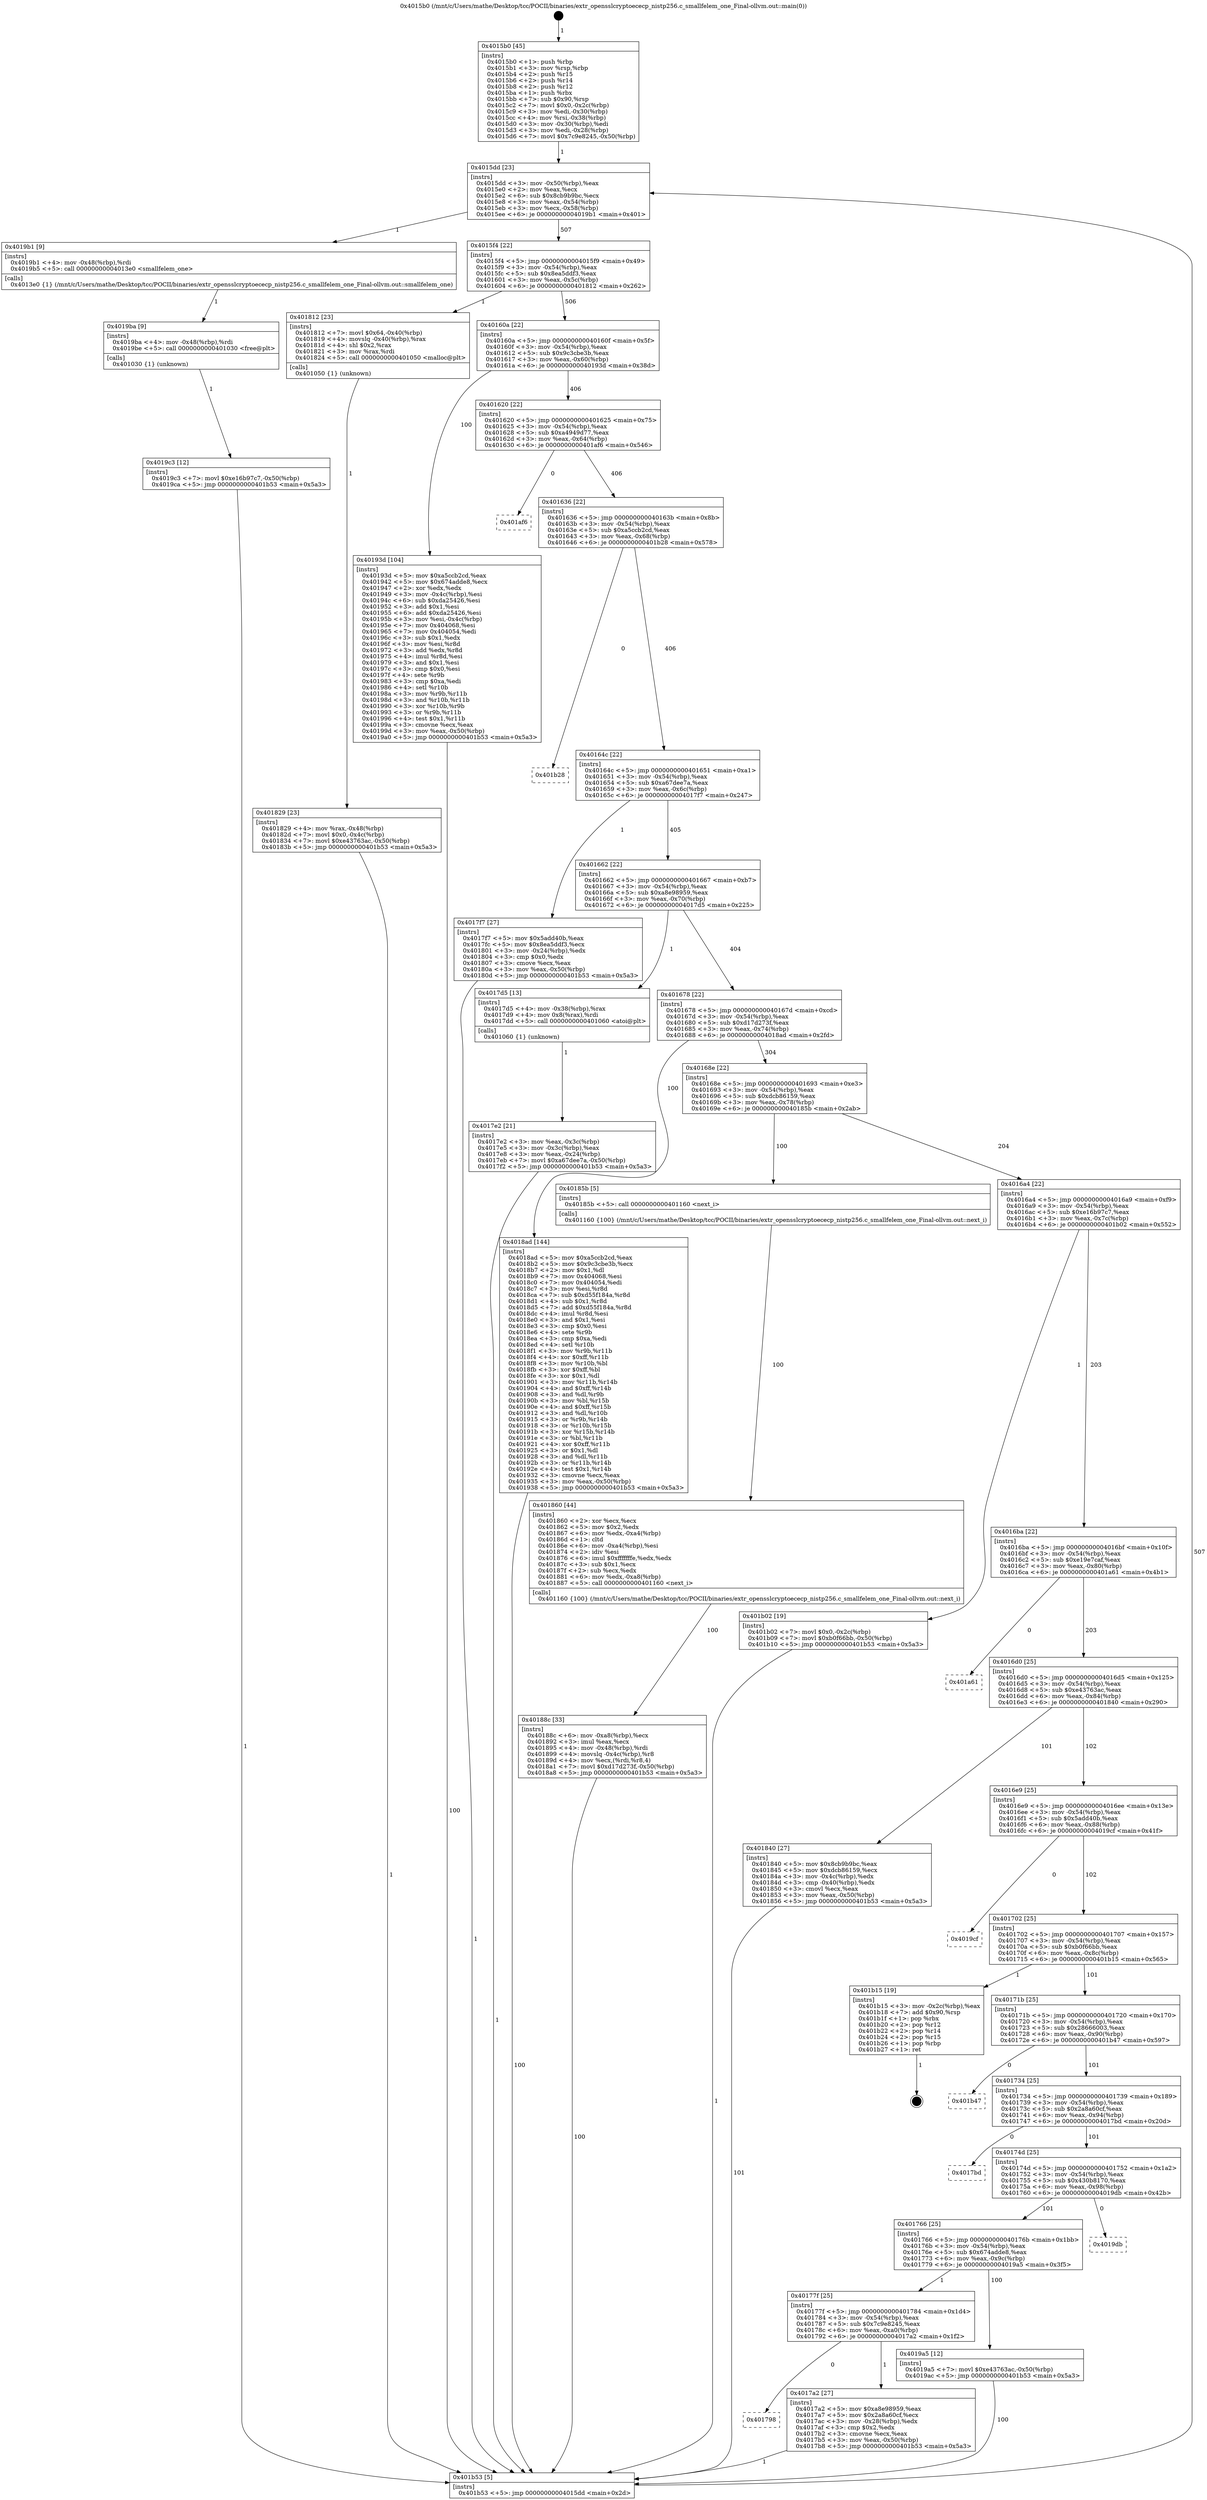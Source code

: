 digraph "0x4015b0" {
  label = "0x4015b0 (/mnt/c/Users/mathe/Desktop/tcc/POCII/binaries/extr_opensslcryptoececp_nistp256.c_smallfelem_one_Final-ollvm.out::main(0))"
  labelloc = "t"
  node[shape=record]

  Entry [label="",width=0.3,height=0.3,shape=circle,fillcolor=black,style=filled]
  "0x4015dd" [label="{
     0x4015dd [23]\l
     | [instrs]\l
     &nbsp;&nbsp;0x4015dd \<+3\>: mov -0x50(%rbp),%eax\l
     &nbsp;&nbsp;0x4015e0 \<+2\>: mov %eax,%ecx\l
     &nbsp;&nbsp;0x4015e2 \<+6\>: sub $0x8cb9b9bc,%ecx\l
     &nbsp;&nbsp;0x4015e8 \<+3\>: mov %eax,-0x54(%rbp)\l
     &nbsp;&nbsp;0x4015eb \<+3\>: mov %ecx,-0x58(%rbp)\l
     &nbsp;&nbsp;0x4015ee \<+6\>: je 00000000004019b1 \<main+0x401\>\l
  }"]
  "0x4019b1" [label="{
     0x4019b1 [9]\l
     | [instrs]\l
     &nbsp;&nbsp;0x4019b1 \<+4\>: mov -0x48(%rbp),%rdi\l
     &nbsp;&nbsp;0x4019b5 \<+5\>: call 00000000004013e0 \<smallfelem_one\>\l
     | [calls]\l
     &nbsp;&nbsp;0x4013e0 \{1\} (/mnt/c/Users/mathe/Desktop/tcc/POCII/binaries/extr_opensslcryptoececp_nistp256.c_smallfelem_one_Final-ollvm.out::smallfelem_one)\l
  }"]
  "0x4015f4" [label="{
     0x4015f4 [22]\l
     | [instrs]\l
     &nbsp;&nbsp;0x4015f4 \<+5\>: jmp 00000000004015f9 \<main+0x49\>\l
     &nbsp;&nbsp;0x4015f9 \<+3\>: mov -0x54(%rbp),%eax\l
     &nbsp;&nbsp;0x4015fc \<+5\>: sub $0x8ea5ddf3,%eax\l
     &nbsp;&nbsp;0x401601 \<+3\>: mov %eax,-0x5c(%rbp)\l
     &nbsp;&nbsp;0x401604 \<+6\>: je 0000000000401812 \<main+0x262\>\l
  }"]
  Exit [label="",width=0.3,height=0.3,shape=circle,fillcolor=black,style=filled,peripheries=2]
  "0x401812" [label="{
     0x401812 [23]\l
     | [instrs]\l
     &nbsp;&nbsp;0x401812 \<+7\>: movl $0x64,-0x40(%rbp)\l
     &nbsp;&nbsp;0x401819 \<+4\>: movslq -0x40(%rbp),%rax\l
     &nbsp;&nbsp;0x40181d \<+4\>: shl $0x2,%rax\l
     &nbsp;&nbsp;0x401821 \<+3\>: mov %rax,%rdi\l
     &nbsp;&nbsp;0x401824 \<+5\>: call 0000000000401050 \<malloc@plt\>\l
     | [calls]\l
     &nbsp;&nbsp;0x401050 \{1\} (unknown)\l
  }"]
  "0x40160a" [label="{
     0x40160a [22]\l
     | [instrs]\l
     &nbsp;&nbsp;0x40160a \<+5\>: jmp 000000000040160f \<main+0x5f\>\l
     &nbsp;&nbsp;0x40160f \<+3\>: mov -0x54(%rbp),%eax\l
     &nbsp;&nbsp;0x401612 \<+5\>: sub $0x9c3cbe3b,%eax\l
     &nbsp;&nbsp;0x401617 \<+3\>: mov %eax,-0x60(%rbp)\l
     &nbsp;&nbsp;0x40161a \<+6\>: je 000000000040193d \<main+0x38d\>\l
  }"]
  "0x4019c3" [label="{
     0x4019c3 [12]\l
     | [instrs]\l
     &nbsp;&nbsp;0x4019c3 \<+7\>: movl $0xe16b97c7,-0x50(%rbp)\l
     &nbsp;&nbsp;0x4019ca \<+5\>: jmp 0000000000401b53 \<main+0x5a3\>\l
  }"]
  "0x40193d" [label="{
     0x40193d [104]\l
     | [instrs]\l
     &nbsp;&nbsp;0x40193d \<+5\>: mov $0xa5ccb2cd,%eax\l
     &nbsp;&nbsp;0x401942 \<+5\>: mov $0x674adde8,%ecx\l
     &nbsp;&nbsp;0x401947 \<+2\>: xor %edx,%edx\l
     &nbsp;&nbsp;0x401949 \<+3\>: mov -0x4c(%rbp),%esi\l
     &nbsp;&nbsp;0x40194c \<+6\>: sub $0xda25426,%esi\l
     &nbsp;&nbsp;0x401952 \<+3\>: add $0x1,%esi\l
     &nbsp;&nbsp;0x401955 \<+6\>: add $0xda25426,%esi\l
     &nbsp;&nbsp;0x40195b \<+3\>: mov %esi,-0x4c(%rbp)\l
     &nbsp;&nbsp;0x40195e \<+7\>: mov 0x404068,%esi\l
     &nbsp;&nbsp;0x401965 \<+7\>: mov 0x404054,%edi\l
     &nbsp;&nbsp;0x40196c \<+3\>: sub $0x1,%edx\l
     &nbsp;&nbsp;0x40196f \<+3\>: mov %esi,%r8d\l
     &nbsp;&nbsp;0x401972 \<+3\>: add %edx,%r8d\l
     &nbsp;&nbsp;0x401975 \<+4\>: imul %r8d,%esi\l
     &nbsp;&nbsp;0x401979 \<+3\>: and $0x1,%esi\l
     &nbsp;&nbsp;0x40197c \<+3\>: cmp $0x0,%esi\l
     &nbsp;&nbsp;0x40197f \<+4\>: sete %r9b\l
     &nbsp;&nbsp;0x401983 \<+3\>: cmp $0xa,%edi\l
     &nbsp;&nbsp;0x401986 \<+4\>: setl %r10b\l
     &nbsp;&nbsp;0x40198a \<+3\>: mov %r9b,%r11b\l
     &nbsp;&nbsp;0x40198d \<+3\>: and %r10b,%r11b\l
     &nbsp;&nbsp;0x401990 \<+3\>: xor %r10b,%r9b\l
     &nbsp;&nbsp;0x401993 \<+3\>: or %r9b,%r11b\l
     &nbsp;&nbsp;0x401996 \<+4\>: test $0x1,%r11b\l
     &nbsp;&nbsp;0x40199a \<+3\>: cmovne %ecx,%eax\l
     &nbsp;&nbsp;0x40199d \<+3\>: mov %eax,-0x50(%rbp)\l
     &nbsp;&nbsp;0x4019a0 \<+5\>: jmp 0000000000401b53 \<main+0x5a3\>\l
  }"]
  "0x401620" [label="{
     0x401620 [22]\l
     | [instrs]\l
     &nbsp;&nbsp;0x401620 \<+5\>: jmp 0000000000401625 \<main+0x75\>\l
     &nbsp;&nbsp;0x401625 \<+3\>: mov -0x54(%rbp),%eax\l
     &nbsp;&nbsp;0x401628 \<+5\>: sub $0xa4949d77,%eax\l
     &nbsp;&nbsp;0x40162d \<+3\>: mov %eax,-0x64(%rbp)\l
     &nbsp;&nbsp;0x401630 \<+6\>: je 0000000000401af6 \<main+0x546\>\l
  }"]
  "0x4019ba" [label="{
     0x4019ba [9]\l
     | [instrs]\l
     &nbsp;&nbsp;0x4019ba \<+4\>: mov -0x48(%rbp),%rdi\l
     &nbsp;&nbsp;0x4019be \<+5\>: call 0000000000401030 \<free@plt\>\l
     | [calls]\l
     &nbsp;&nbsp;0x401030 \{1\} (unknown)\l
  }"]
  "0x401af6" [label="{
     0x401af6\l
  }", style=dashed]
  "0x401636" [label="{
     0x401636 [22]\l
     | [instrs]\l
     &nbsp;&nbsp;0x401636 \<+5\>: jmp 000000000040163b \<main+0x8b\>\l
     &nbsp;&nbsp;0x40163b \<+3\>: mov -0x54(%rbp),%eax\l
     &nbsp;&nbsp;0x40163e \<+5\>: sub $0xa5ccb2cd,%eax\l
     &nbsp;&nbsp;0x401643 \<+3\>: mov %eax,-0x68(%rbp)\l
     &nbsp;&nbsp;0x401646 \<+6\>: je 0000000000401b28 \<main+0x578\>\l
  }"]
  "0x40188c" [label="{
     0x40188c [33]\l
     | [instrs]\l
     &nbsp;&nbsp;0x40188c \<+6\>: mov -0xa8(%rbp),%ecx\l
     &nbsp;&nbsp;0x401892 \<+3\>: imul %eax,%ecx\l
     &nbsp;&nbsp;0x401895 \<+4\>: mov -0x48(%rbp),%rdi\l
     &nbsp;&nbsp;0x401899 \<+4\>: movslq -0x4c(%rbp),%r8\l
     &nbsp;&nbsp;0x40189d \<+4\>: mov %ecx,(%rdi,%r8,4)\l
     &nbsp;&nbsp;0x4018a1 \<+7\>: movl $0xd17d273f,-0x50(%rbp)\l
     &nbsp;&nbsp;0x4018a8 \<+5\>: jmp 0000000000401b53 \<main+0x5a3\>\l
  }"]
  "0x401b28" [label="{
     0x401b28\l
  }", style=dashed]
  "0x40164c" [label="{
     0x40164c [22]\l
     | [instrs]\l
     &nbsp;&nbsp;0x40164c \<+5\>: jmp 0000000000401651 \<main+0xa1\>\l
     &nbsp;&nbsp;0x401651 \<+3\>: mov -0x54(%rbp),%eax\l
     &nbsp;&nbsp;0x401654 \<+5\>: sub $0xa67dee7a,%eax\l
     &nbsp;&nbsp;0x401659 \<+3\>: mov %eax,-0x6c(%rbp)\l
     &nbsp;&nbsp;0x40165c \<+6\>: je 00000000004017f7 \<main+0x247\>\l
  }"]
  "0x401860" [label="{
     0x401860 [44]\l
     | [instrs]\l
     &nbsp;&nbsp;0x401860 \<+2\>: xor %ecx,%ecx\l
     &nbsp;&nbsp;0x401862 \<+5\>: mov $0x2,%edx\l
     &nbsp;&nbsp;0x401867 \<+6\>: mov %edx,-0xa4(%rbp)\l
     &nbsp;&nbsp;0x40186d \<+1\>: cltd\l
     &nbsp;&nbsp;0x40186e \<+6\>: mov -0xa4(%rbp),%esi\l
     &nbsp;&nbsp;0x401874 \<+2\>: idiv %esi\l
     &nbsp;&nbsp;0x401876 \<+6\>: imul $0xfffffffe,%edx,%edx\l
     &nbsp;&nbsp;0x40187c \<+3\>: sub $0x1,%ecx\l
     &nbsp;&nbsp;0x40187f \<+2\>: sub %ecx,%edx\l
     &nbsp;&nbsp;0x401881 \<+6\>: mov %edx,-0xa8(%rbp)\l
     &nbsp;&nbsp;0x401887 \<+5\>: call 0000000000401160 \<next_i\>\l
     | [calls]\l
     &nbsp;&nbsp;0x401160 \{100\} (/mnt/c/Users/mathe/Desktop/tcc/POCII/binaries/extr_opensslcryptoececp_nistp256.c_smallfelem_one_Final-ollvm.out::next_i)\l
  }"]
  "0x4017f7" [label="{
     0x4017f7 [27]\l
     | [instrs]\l
     &nbsp;&nbsp;0x4017f7 \<+5\>: mov $0x5add40b,%eax\l
     &nbsp;&nbsp;0x4017fc \<+5\>: mov $0x8ea5ddf3,%ecx\l
     &nbsp;&nbsp;0x401801 \<+3\>: mov -0x24(%rbp),%edx\l
     &nbsp;&nbsp;0x401804 \<+3\>: cmp $0x0,%edx\l
     &nbsp;&nbsp;0x401807 \<+3\>: cmove %ecx,%eax\l
     &nbsp;&nbsp;0x40180a \<+3\>: mov %eax,-0x50(%rbp)\l
     &nbsp;&nbsp;0x40180d \<+5\>: jmp 0000000000401b53 \<main+0x5a3\>\l
  }"]
  "0x401662" [label="{
     0x401662 [22]\l
     | [instrs]\l
     &nbsp;&nbsp;0x401662 \<+5\>: jmp 0000000000401667 \<main+0xb7\>\l
     &nbsp;&nbsp;0x401667 \<+3\>: mov -0x54(%rbp),%eax\l
     &nbsp;&nbsp;0x40166a \<+5\>: sub $0xa8e98959,%eax\l
     &nbsp;&nbsp;0x40166f \<+3\>: mov %eax,-0x70(%rbp)\l
     &nbsp;&nbsp;0x401672 \<+6\>: je 00000000004017d5 \<main+0x225\>\l
  }"]
  "0x401829" [label="{
     0x401829 [23]\l
     | [instrs]\l
     &nbsp;&nbsp;0x401829 \<+4\>: mov %rax,-0x48(%rbp)\l
     &nbsp;&nbsp;0x40182d \<+7\>: movl $0x0,-0x4c(%rbp)\l
     &nbsp;&nbsp;0x401834 \<+7\>: movl $0xe43763ac,-0x50(%rbp)\l
     &nbsp;&nbsp;0x40183b \<+5\>: jmp 0000000000401b53 \<main+0x5a3\>\l
  }"]
  "0x4017d5" [label="{
     0x4017d5 [13]\l
     | [instrs]\l
     &nbsp;&nbsp;0x4017d5 \<+4\>: mov -0x38(%rbp),%rax\l
     &nbsp;&nbsp;0x4017d9 \<+4\>: mov 0x8(%rax),%rdi\l
     &nbsp;&nbsp;0x4017dd \<+5\>: call 0000000000401060 \<atoi@plt\>\l
     | [calls]\l
     &nbsp;&nbsp;0x401060 \{1\} (unknown)\l
  }"]
  "0x401678" [label="{
     0x401678 [22]\l
     | [instrs]\l
     &nbsp;&nbsp;0x401678 \<+5\>: jmp 000000000040167d \<main+0xcd\>\l
     &nbsp;&nbsp;0x40167d \<+3\>: mov -0x54(%rbp),%eax\l
     &nbsp;&nbsp;0x401680 \<+5\>: sub $0xd17d273f,%eax\l
     &nbsp;&nbsp;0x401685 \<+3\>: mov %eax,-0x74(%rbp)\l
     &nbsp;&nbsp;0x401688 \<+6\>: je 00000000004018ad \<main+0x2fd\>\l
  }"]
  "0x4017e2" [label="{
     0x4017e2 [21]\l
     | [instrs]\l
     &nbsp;&nbsp;0x4017e2 \<+3\>: mov %eax,-0x3c(%rbp)\l
     &nbsp;&nbsp;0x4017e5 \<+3\>: mov -0x3c(%rbp),%eax\l
     &nbsp;&nbsp;0x4017e8 \<+3\>: mov %eax,-0x24(%rbp)\l
     &nbsp;&nbsp;0x4017eb \<+7\>: movl $0xa67dee7a,-0x50(%rbp)\l
     &nbsp;&nbsp;0x4017f2 \<+5\>: jmp 0000000000401b53 \<main+0x5a3\>\l
  }"]
  "0x4018ad" [label="{
     0x4018ad [144]\l
     | [instrs]\l
     &nbsp;&nbsp;0x4018ad \<+5\>: mov $0xa5ccb2cd,%eax\l
     &nbsp;&nbsp;0x4018b2 \<+5\>: mov $0x9c3cbe3b,%ecx\l
     &nbsp;&nbsp;0x4018b7 \<+2\>: mov $0x1,%dl\l
     &nbsp;&nbsp;0x4018b9 \<+7\>: mov 0x404068,%esi\l
     &nbsp;&nbsp;0x4018c0 \<+7\>: mov 0x404054,%edi\l
     &nbsp;&nbsp;0x4018c7 \<+3\>: mov %esi,%r8d\l
     &nbsp;&nbsp;0x4018ca \<+7\>: sub $0xd55f184a,%r8d\l
     &nbsp;&nbsp;0x4018d1 \<+4\>: sub $0x1,%r8d\l
     &nbsp;&nbsp;0x4018d5 \<+7\>: add $0xd55f184a,%r8d\l
     &nbsp;&nbsp;0x4018dc \<+4\>: imul %r8d,%esi\l
     &nbsp;&nbsp;0x4018e0 \<+3\>: and $0x1,%esi\l
     &nbsp;&nbsp;0x4018e3 \<+3\>: cmp $0x0,%esi\l
     &nbsp;&nbsp;0x4018e6 \<+4\>: sete %r9b\l
     &nbsp;&nbsp;0x4018ea \<+3\>: cmp $0xa,%edi\l
     &nbsp;&nbsp;0x4018ed \<+4\>: setl %r10b\l
     &nbsp;&nbsp;0x4018f1 \<+3\>: mov %r9b,%r11b\l
     &nbsp;&nbsp;0x4018f4 \<+4\>: xor $0xff,%r11b\l
     &nbsp;&nbsp;0x4018f8 \<+3\>: mov %r10b,%bl\l
     &nbsp;&nbsp;0x4018fb \<+3\>: xor $0xff,%bl\l
     &nbsp;&nbsp;0x4018fe \<+3\>: xor $0x1,%dl\l
     &nbsp;&nbsp;0x401901 \<+3\>: mov %r11b,%r14b\l
     &nbsp;&nbsp;0x401904 \<+4\>: and $0xff,%r14b\l
     &nbsp;&nbsp;0x401908 \<+3\>: and %dl,%r9b\l
     &nbsp;&nbsp;0x40190b \<+3\>: mov %bl,%r15b\l
     &nbsp;&nbsp;0x40190e \<+4\>: and $0xff,%r15b\l
     &nbsp;&nbsp;0x401912 \<+3\>: and %dl,%r10b\l
     &nbsp;&nbsp;0x401915 \<+3\>: or %r9b,%r14b\l
     &nbsp;&nbsp;0x401918 \<+3\>: or %r10b,%r15b\l
     &nbsp;&nbsp;0x40191b \<+3\>: xor %r15b,%r14b\l
     &nbsp;&nbsp;0x40191e \<+3\>: or %bl,%r11b\l
     &nbsp;&nbsp;0x401921 \<+4\>: xor $0xff,%r11b\l
     &nbsp;&nbsp;0x401925 \<+3\>: or $0x1,%dl\l
     &nbsp;&nbsp;0x401928 \<+3\>: and %dl,%r11b\l
     &nbsp;&nbsp;0x40192b \<+3\>: or %r11b,%r14b\l
     &nbsp;&nbsp;0x40192e \<+4\>: test $0x1,%r14b\l
     &nbsp;&nbsp;0x401932 \<+3\>: cmovne %ecx,%eax\l
     &nbsp;&nbsp;0x401935 \<+3\>: mov %eax,-0x50(%rbp)\l
     &nbsp;&nbsp;0x401938 \<+5\>: jmp 0000000000401b53 \<main+0x5a3\>\l
  }"]
  "0x40168e" [label="{
     0x40168e [22]\l
     | [instrs]\l
     &nbsp;&nbsp;0x40168e \<+5\>: jmp 0000000000401693 \<main+0xe3\>\l
     &nbsp;&nbsp;0x401693 \<+3\>: mov -0x54(%rbp),%eax\l
     &nbsp;&nbsp;0x401696 \<+5\>: sub $0xdcb86159,%eax\l
     &nbsp;&nbsp;0x40169b \<+3\>: mov %eax,-0x78(%rbp)\l
     &nbsp;&nbsp;0x40169e \<+6\>: je 000000000040185b \<main+0x2ab\>\l
  }"]
  "0x4015b0" [label="{
     0x4015b0 [45]\l
     | [instrs]\l
     &nbsp;&nbsp;0x4015b0 \<+1\>: push %rbp\l
     &nbsp;&nbsp;0x4015b1 \<+3\>: mov %rsp,%rbp\l
     &nbsp;&nbsp;0x4015b4 \<+2\>: push %r15\l
     &nbsp;&nbsp;0x4015b6 \<+2\>: push %r14\l
     &nbsp;&nbsp;0x4015b8 \<+2\>: push %r12\l
     &nbsp;&nbsp;0x4015ba \<+1\>: push %rbx\l
     &nbsp;&nbsp;0x4015bb \<+7\>: sub $0x90,%rsp\l
     &nbsp;&nbsp;0x4015c2 \<+7\>: movl $0x0,-0x2c(%rbp)\l
     &nbsp;&nbsp;0x4015c9 \<+3\>: mov %edi,-0x30(%rbp)\l
     &nbsp;&nbsp;0x4015cc \<+4\>: mov %rsi,-0x38(%rbp)\l
     &nbsp;&nbsp;0x4015d0 \<+3\>: mov -0x30(%rbp),%edi\l
     &nbsp;&nbsp;0x4015d3 \<+3\>: mov %edi,-0x28(%rbp)\l
     &nbsp;&nbsp;0x4015d6 \<+7\>: movl $0x7c9e8245,-0x50(%rbp)\l
  }"]
  "0x40185b" [label="{
     0x40185b [5]\l
     | [instrs]\l
     &nbsp;&nbsp;0x40185b \<+5\>: call 0000000000401160 \<next_i\>\l
     | [calls]\l
     &nbsp;&nbsp;0x401160 \{100\} (/mnt/c/Users/mathe/Desktop/tcc/POCII/binaries/extr_opensslcryptoececp_nistp256.c_smallfelem_one_Final-ollvm.out::next_i)\l
  }"]
  "0x4016a4" [label="{
     0x4016a4 [22]\l
     | [instrs]\l
     &nbsp;&nbsp;0x4016a4 \<+5\>: jmp 00000000004016a9 \<main+0xf9\>\l
     &nbsp;&nbsp;0x4016a9 \<+3\>: mov -0x54(%rbp),%eax\l
     &nbsp;&nbsp;0x4016ac \<+5\>: sub $0xe16b97c7,%eax\l
     &nbsp;&nbsp;0x4016b1 \<+3\>: mov %eax,-0x7c(%rbp)\l
     &nbsp;&nbsp;0x4016b4 \<+6\>: je 0000000000401b02 \<main+0x552\>\l
  }"]
  "0x401b53" [label="{
     0x401b53 [5]\l
     | [instrs]\l
     &nbsp;&nbsp;0x401b53 \<+5\>: jmp 00000000004015dd \<main+0x2d\>\l
  }"]
  "0x401b02" [label="{
     0x401b02 [19]\l
     | [instrs]\l
     &nbsp;&nbsp;0x401b02 \<+7\>: movl $0x0,-0x2c(%rbp)\l
     &nbsp;&nbsp;0x401b09 \<+7\>: movl $0xb0f66bb,-0x50(%rbp)\l
     &nbsp;&nbsp;0x401b10 \<+5\>: jmp 0000000000401b53 \<main+0x5a3\>\l
  }"]
  "0x4016ba" [label="{
     0x4016ba [22]\l
     | [instrs]\l
     &nbsp;&nbsp;0x4016ba \<+5\>: jmp 00000000004016bf \<main+0x10f\>\l
     &nbsp;&nbsp;0x4016bf \<+3\>: mov -0x54(%rbp),%eax\l
     &nbsp;&nbsp;0x4016c2 \<+5\>: sub $0xe19e7caf,%eax\l
     &nbsp;&nbsp;0x4016c7 \<+3\>: mov %eax,-0x80(%rbp)\l
     &nbsp;&nbsp;0x4016ca \<+6\>: je 0000000000401a61 \<main+0x4b1\>\l
  }"]
  "0x401798" [label="{
     0x401798\l
  }", style=dashed]
  "0x401a61" [label="{
     0x401a61\l
  }", style=dashed]
  "0x4016d0" [label="{
     0x4016d0 [25]\l
     | [instrs]\l
     &nbsp;&nbsp;0x4016d0 \<+5\>: jmp 00000000004016d5 \<main+0x125\>\l
     &nbsp;&nbsp;0x4016d5 \<+3\>: mov -0x54(%rbp),%eax\l
     &nbsp;&nbsp;0x4016d8 \<+5\>: sub $0xe43763ac,%eax\l
     &nbsp;&nbsp;0x4016dd \<+6\>: mov %eax,-0x84(%rbp)\l
     &nbsp;&nbsp;0x4016e3 \<+6\>: je 0000000000401840 \<main+0x290\>\l
  }"]
  "0x4017a2" [label="{
     0x4017a2 [27]\l
     | [instrs]\l
     &nbsp;&nbsp;0x4017a2 \<+5\>: mov $0xa8e98959,%eax\l
     &nbsp;&nbsp;0x4017a7 \<+5\>: mov $0x2a8a60cf,%ecx\l
     &nbsp;&nbsp;0x4017ac \<+3\>: mov -0x28(%rbp),%edx\l
     &nbsp;&nbsp;0x4017af \<+3\>: cmp $0x2,%edx\l
     &nbsp;&nbsp;0x4017b2 \<+3\>: cmovne %ecx,%eax\l
     &nbsp;&nbsp;0x4017b5 \<+3\>: mov %eax,-0x50(%rbp)\l
     &nbsp;&nbsp;0x4017b8 \<+5\>: jmp 0000000000401b53 \<main+0x5a3\>\l
  }"]
  "0x401840" [label="{
     0x401840 [27]\l
     | [instrs]\l
     &nbsp;&nbsp;0x401840 \<+5\>: mov $0x8cb9b9bc,%eax\l
     &nbsp;&nbsp;0x401845 \<+5\>: mov $0xdcb86159,%ecx\l
     &nbsp;&nbsp;0x40184a \<+3\>: mov -0x4c(%rbp),%edx\l
     &nbsp;&nbsp;0x40184d \<+3\>: cmp -0x40(%rbp),%edx\l
     &nbsp;&nbsp;0x401850 \<+3\>: cmovl %ecx,%eax\l
     &nbsp;&nbsp;0x401853 \<+3\>: mov %eax,-0x50(%rbp)\l
     &nbsp;&nbsp;0x401856 \<+5\>: jmp 0000000000401b53 \<main+0x5a3\>\l
  }"]
  "0x4016e9" [label="{
     0x4016e9 [25]\l
     | [instrs]\l
     &nbsp;&nbsp;0x4016e9 \<+5\>: jmp 00000000004016ee \<main+0x13e\>\l
     &nbsp;&nbsp;0x4016ee \<+3\>: mov -0x54(%rbp),%eax\l
     &nbsp;&nbsp;0x4016f1 \<+5\>: sub $0x5add40b,%eax\l
     &nbsp;&nbsp;0x4016f6 \<+6\>: mov %eax,-0x88(%rbp)\l
     &nbsp;&nbsp;0x4016fc \<+6\>: je 00000000004019cf \<main+0x41f\>\l
  }"]
  "0x40177f" [label="{
     0x40177f [25]\l
     | [instrs]\l
     &nbsp;&nbsp;0x40177f \<+5\>: jmp 0000000000401784 \<main+0x1d4\>\l
     &nbsp;&nbsp;0x401784 \<+3\>: mov -0x54(%rbp),%eax\l
     &nbsp;&nbsp;0x401787 \<+5\>: sub $0x7c9e8245,%eax\l
     &nbsp;&nbsp;0x40178c \<+6\>: mov %eax,-0xa0(%rbp)\l
     &nbsp;&nbsp;0x401792 \<+6\>: je 00000000004017a2 \<main+0x1f2\>\l
  }"]
  "0x4019cf" [label="{
     0x4019cf\l
  }", style=dashed]
  "0x401702" [label="{
     0x401702 [25]\l
     | [instrs]\l
     &nbsp;&nbsp;0x401702 \<+5\>: jmp 0000000000401707 \<main+0x157\>\l
     &nbsp;&nbsp;0x401707 \<+3\>: mov -0x54(%rbp),%eax\l
     &nbsp;&nbsp;0x40170a \<+5\>: sub $0xb0f66bb,%eax\l
     &nbsp;&nbsp;0x40170f \<+6\>: mov %eax,-0x8c(%rbp)\l
     &nbsp;&nbsp;0x401715 \<+6\>: je 0000000000401b15 \<main+0x565\>\l
  }"]
  "0x4019a5" [label="{
     0x4019a5 [12]\l
     | [instrs]\l
     &nbsp;&nbsp;0x4019a5 \<+7\>: movl $0xe43763ac,-0x50(%rbp)\l
     &nbsp;&nbsp;0x4019ac \<+5\>: jmp 0000000000401b53 \<main+0x5a3\>\l
  }"]
  "0x401b15" [label="{
     0x401b15 [19]\l
     | [instrs]\l
     &nbsp;&nbsp;0x401b15 \<+3\>: mov -0x2c(%rbp),%eax\l
     &nbsp;&nbsp;0x401b18 \<+7\>: add $0x90,%rsp\l
     &nbsp;&nbsp;0x401b1f \<+1\>: pop %rbx\l
     &nbsp;&nbsp;0x401b20 \<+2\>: pop %r12\l
     &nbsp;&nbsp;0x401b22 \<+2\>: pop %r14\l
     &nbsp;&nbsp;0x401b24 \<+2\>: pop %r15\l
     &nbsp;&nbsp;0x401b26 \<+1\>: pop %rbp\l
     &nbsp;&nbsp;0x401b27 \<+1\>: ret\l
  }"]
  "0x40171b" [label="{
     0x40171b [25]\l
     | [instrs]\l
     &nbsp;&nbsp;0x40171b \<+5\>: jmp 0000000000401720 \<main+0x170\>\l
     &nbsp;&nbsp;0x401720 \<+3\>: mov -0x54(%rbp),%eax\l
     &nbsp;&nbsp;0x401723 \<+5\>: sub $0x28666003,%eax\l
     &nbsp;&nbsp;0x401728 \<+6\>: mov %eax,-0x90(%rbp)\l
     &nbsp;&nbsp;0x40172e \<+6\>: je 0000000000401b47 \<main+0x597\>\l
  }"]
  "0x401766" [label="{
     0x401766 [25]\l
     | [instrs]\l
     &nbsp;&nbsp;0x401766 \<+5\>: jmp 000000000040176b \<main+0x1bb\>\l
     &nbsp;&nbsp;0x40176b \<+3\>: mov -0x54(%rbp),%eax\l
     &nbsp;&nbsp;0x40176e \<+5\>: sub $0x674adde8,%eax\l
     &nbsp;&nbsp;0x401773 \<+6\>: mov %eax,-0x9c(%rbp)\l
     &nbsp;&nbsp;0x401779 \<+6\>: je 00000000004019a5 \<main+0x3f5\>\l
  }"]
  "0x401b47" [label="{
     0x401b47\l
  }", style=dashed]
  "0x401734" [label="{
     0x401734 [25]\l
     | [instrs]\l
     &nbsp;&nbsp;0x401734 \<+5\>: jmp 0000000000401739 \<main+0x189\>\l
     &nbsp;&nbsp;0x401739 \<+3\>: mov -0x54(%rbp),%eax\l
     &nbsp;&nbsp;0x40173c \<+5\>: sub $0x2a8a60cf,%eax\l
     &nbsp;&nbsp;0x401741 \<+6\>: mov %eax,-0x94(%rbp)\l
     &nbsp;&nbsp;0x401747 \<+6\>: je 00000000004017bd \<main+0x20d\>\l
  }"]
  "0x4019db" [label="{
     0x4019db\l
  }", style=dashed]
  "0x4017bd" [label="{
     0x4017bd\l
  }", style=dashed]
  "0x40174d" [label="{
     0x40174d [25]\l
     | [instrs]\l
     &nbsp;&nbsp;0x40174d \<+5\>: jmp 0000000000401752 \<main+0x1a2\>\l
     &nbsp;&nbsp;0x401752 \<+3\>: mov -0x54(%rbp),%eax\l
     &nbsp;&nbsp;0x401755 \<+5\>: sub $0x430b8170,%eax\l
     &nbsp;&nbsp;0x40175a \<+6\>: mov %eax,-0x98(%rbp)\l
     &nbsp;&nbsp;0x401760 \<+6\>: je 00000000004019db \<main+0x42b\>\l
  }"]
  Entry -> "0x4015b0" [label=" 1"]
  "0x4015dd" -> "0x4019b1" [label=" 1"]
  "0x4015dd" -> "0x4015f4" [label=" 507"]
  "0x401b15" -> Exit [label=" 1"]
  "0x4015f4" -> "0x401812" [label=" 1"]
  "0x4015f4" -> "0x40160a" [label=" 506"]
  "0x401b02" -> "0x401b53" [label=" 1"]
  "0x40160a" -> "0x40193d" [label=" 100"]
  "0x40160a" -> "0x401620" [label=" 406"]
  "0x4019c3" -> "0x401b53" [label=" 1"]
  "0x401620" -> "0x401af6" [label=" 0"]
  "0x401620" -> "0x401636" [label=" 406"]
  "0x4019ba" -> "0x4019c3" [label=" 1"]
  "0x401636" -> "0x401b28" [label=" 0"]
  "0x401636" -> "0x40164c" [label=" 406"]
  "0x4019b1" -> "0x4019ba" [label=" 1"]
  "0x40164c" -> "0x4017f7" [label=" 1"]
  "0x40164c" -> "0x401662" [label=" 405"]
  "0x4019a5" -> "0x401b53" [label=" 100"]
  "0x401662" -> "0x4017d5" [label=" 1"]
  "0x401662" -> "0x401678" [label=" 404"]
  "0x40193d" -> "0x401b53" [label=" 100"]
  "0x401678" -> "0x4018ad" [label=" 100"]
  "0x401678" -> "0x40168e" [label=" 304"]
  "0x4018ad" -> "0x401b53" [label=" 100"]
  "0x40168e" -> "0x40185b" [label=" 100"]
  "0x40168e" -> "0x4016a4" [label=" 204"]
  "0x40188c" -> "0x401b53" [label=" 100"]
  "0x4016a4" -> "0x401b02" [label=" 1"]
  "0x4016a4" -> "0x4016ba" [label=" 203"]
  "0x401860" -> "0x40188c" [label=" 100"]
  "0x4016ba" -> "0x401a61" [label=" 0"]
  "0x4016ba" -> "0x4016d0" [label=" 203"]
  "0x40185b" -> "0x401860" [label=" 100"]
  "0x4016d0" -> "0x401840" [label=" 101"]
  "0x4016d0" -> "0x4016e9" [label=" 102"]
  "0x401840" -> "0x401b53" [label=" 101"]
  "0x4016e9" -> "0x4019cf" [label=" 0"]
  "0x4016e9" -> "0x401702" [label=" 102"]
  "0x401812" -> "0x401829" [label=" 1"]
  "0x401702" -> "0x401b15" [label=" 1"]
  "0x401702" -> "0x40171b" [label=" 101"]
  "0x4017f7" -> "0x401b53" [label=" 1"]
  "0x40171b" -> "0x401b47" [label=" 0"]
  "0x40171b" -> "0x401734" [label=" 101"]
  "0x4017d5" -> "0x4017e2" [label=" 1"]
  "0x401734" -> "0x4017bd" [label=" 0"]
  "0x401734" -> "0x40174d" [label=" 101"]
  "0x401b53" -> "0x4015dd" [label=" 507"]
  "0x40174d" -> "0x4019db" [label=" 0"]
  "0x40174d" -> "0x401766" [label=" 101"]
  "0x4017e2" -> "0x401b53" [label=" 1"]
  "0x401766" -> "0x4019a5" [label=" 100"]
  "0x401766" -> "0x40177f" [label=" 1"]
  "0x401829" -> "0x401b53" [label=" 1"]
  "0x40177f" -> "0x4017a2" [label=" 1"]
  "0x40177f" -> "0x401798" [label=" 0"]
  "0x4017a2" -> "0x401b53" [label=" 1"]
  "0x4015b0" -> "0x4015dd" [label=" 1"]
}

